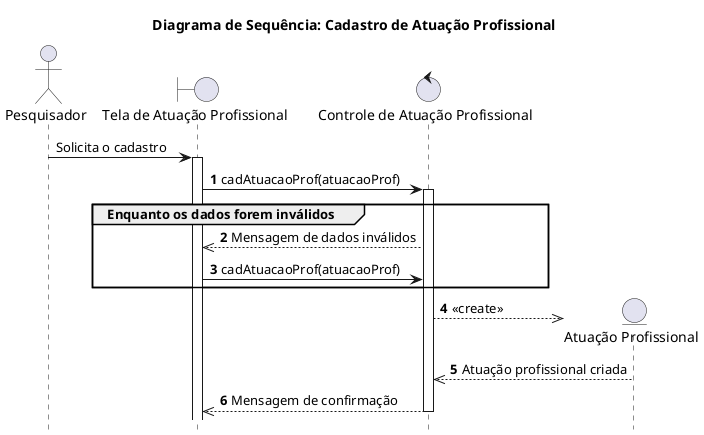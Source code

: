 @startuml diagramaSeqCadAtuacaoProfissional
title "Diagrama de Sequência: Cadastro de Atuação Profissional"
hide footbox

actor Pesquisador as pesq 
boundary "Tela de Atuação Profissional" as uiAProf
control "Controle de Atuação Profissional" as contAProf
entity "Atuação Profissional" as AProf

pesq -> uiAProf ++: Solicita o cadastro

autonumber
uiAProf -> contAProf ++: cadAtuacaoProf(atuacaoProf)
group Enquanto os dados forem inválidos
contAProf -->> uiAProf: Mensagem de dados inválidos
uiAProf -> contAProf: cadAtuacaoProf(atuacaoProf)
end
contAProf -->> AProf **: <<create>>

AProf -->> contAProf : Atuação profissional criada
contAProf -->> uiAProf --: Mensagem de confirmação
@enduml
